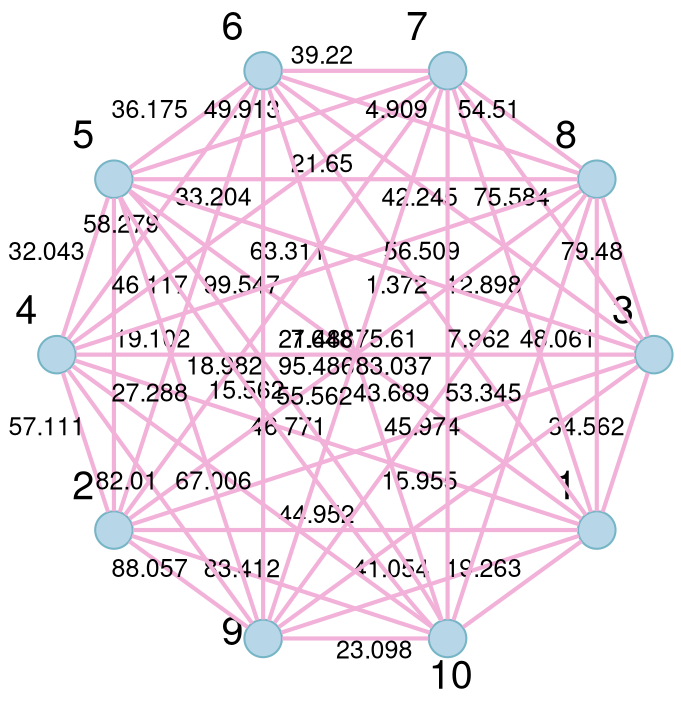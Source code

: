 digraph graph_visual_10n_10m {

	layout=circo
	fontname="Helvetica,Arial,sans-serif"
	node [fontname="Helvetica,Arial,sans-serif", fontsize=19, style=filled, shape=circle, height=0.25, color="#76b5c5", fillcolor="#b7d7e8"]
	edge [fontname="Helvetica,Arial,sans-serif", fontsize=12, color="#f2b1d8", penwidth=2]
	rankdir=LR;

	node [style=filled, shape=circle, height=0.25]
	edge [dir=none]
	1	[xlabel=1, label=""]
	2	[xlabel=2, label=""]
	3	[xlabel=3, label=""]
	4	[xlabel=4, label=""]
	5	[xlabel=5, label=""]
	6	[xlabel=6, label=""]
	7	[xlabel=7, label=""]
	8	[xlabel=8, label=""]
	9	[xlabel=9, label=""]
	10	[xlabel=10, label=""]

	2 -> 1 [label=44.952 ]
	3 -> 2 [label=45.974 ]
	4 -> 3 [label=75.61 ]
	5 -> 3 [label=56.509 ]
	6 -> 3 [label=42.245 ]
	7 -> 6 [label=39.22 ]
	8 -> 7 [label=54.51 ]
	9 -> 4 [label=82.01 ]
	10 -> 5 [label=55.562 ]
	2 -> 6 [label=46.117 ]
	1 -> 8 [label=48.061 ]
	5 -> 10 [label=15.562 ]
	1 -> 10 [label=19.263 ]
	4 -> 6 [label=58.279 ]
	2 -> 7 [label=99.547 ]
	2 -> 5 [label=19.102 ]
	5 -> 6 [label=36.175 ]
	1 -> 4 [label=46.771 ]
	1 -> 5 [label=21.488 ]
	1 -> 9 [label=41.054 ]
	4 -> 8 [label=63.311 ]
	2 -> 10 [label=83.412 ]
	6 -> 10 [label=83.037 ]
	3 -> 9 [label=15.955 ]
	4 -> 7 [label=33.204 ]
	8 -> 10 [label=53.345 ]
	5 -> 9 [label=27.288 ]
	1 -> 3 [label=34.562 ]
	7 -> 9 [label=7.648 ]
	8 -> 9 [label=43.689 ]
	2 -> 4 [label=57.111 ]
	2 -> 9 [label=88.057 ]
	1 -> 6 [label=1.372 ]
	6 -> 9 [label=18.982 ]
	2 -> 8 [label=95.486 ]
	6 -> 8 [label=4.909 ]
	4 -> 5 [label=32.043 ]
	9 -> 10 [label=23.098 ]
	5 -> 8 [label=21.65 ]
	4 -> 10 [label=67.006 ]
	5 -> 7 [label=49.913 ]
	3 -> 8 [label=79.48 ]
	7 -> 10 [label=7.962 ]
	1 -> 7 [label=12.898 ]
	3 -> 7 [label=75.584 ]
}
